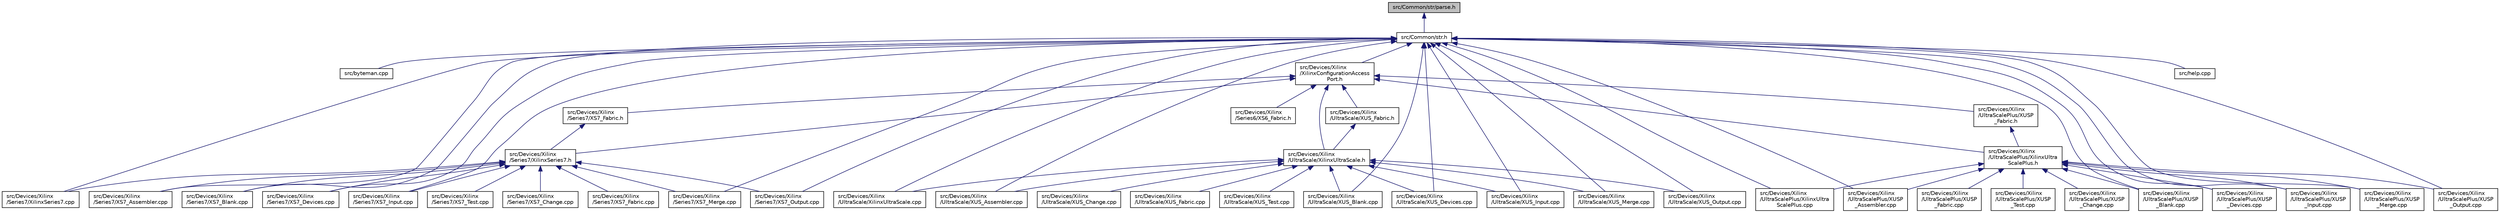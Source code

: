 digraph "src/Common/str/parse.h"
{
 // INTERACTIVE_SVG=YES
 // LATEX_PDF_SIZE
  edge [fontname="Helvetica",fontsize="10",labelfontname="Helvetica",labelfontsize="10"];
  node [fontname="Helvetica",fontsize="10",shape=record];
  Node1 [label="src/Common/str/parse.h",height=0.2,width=0.4,color="black", fillcolor="grey75", style="filled", fontcolor="black",tooltip=" "];
  Node1 -> Node2 [dir="back",color="midnightblue",fontsize="10",style="solid",fontname="Helvetica"];
  Node2 [label="src/Common/str.h",height=0.2,width=0.4,color="black", fillcolor="white", style="filled",URL="$str_8h.html",tooltip=" "];
  Node2 -> Node3 [dir="back",color="midnightblue",fontsize="10",style="solid",fontname="Helvetica"];
  Node3 [label="src/byteman.cpp",height=0.2,width=0.4,color="black", fillcolor="white", style="filled",URL="$byteman_8cpp.html",tooltip=" "];
  Node2 -> Node4 [dir="back",color="midnightblue",fontsize="10",style="solid",fontname="Helvetica"];
  Node4 [label="src/Devices/Xilinx\l/Series7/XilinxSeries7.cpp",height=0.2,width=0.4,color="black", fillcolor="white", style="filled",URL="$XilinxSeries7_8cpp.html",tooltip=" "];
  Node2 -> Node5 [dir="back",color="midnightblue",fontsize="10",style="solid",fontname="Helvetica"];
  Node5 [label="src/Devices/Xilinx\l/Series7/XS7_Assembler.cpp",height=0.2,width=0.4,color="black", fillcolor="white", style="filled",URL="$XS7__Assembler_8cpp.html",tooltip=" "];
  Node2 -> Node6 [dir="back",color="midnightblue",fontsize="10",style="solid",fontname="Helvetica"];
  Node6 [label="src/Devices/Xilinx\l/Series7/XS7_Blank.cpp",height=0.2,width=0.4,color="black", fillcolor="white", style="filled",URL="$XS7__Blank_8cpp.html",tooltip=" "];
  Node2 -> Node7 [dir="back",color="midnightblue",fontsize="10",style="solid",fontname="Helvetica"];
  Node7 [label="src/Devices/Xilinx\l/Series7/XS7_Devices.cpp",height=0.2,width=0.4,color="black", fillcolor="white", style="filled",URL="$XS7__Devices_8cpp.html",tooltip=" "];
  Node2 -> Node8 [dir="back",color="midnightblue",fontsize="10",style="solid",fontname="Helvetica"];
  Node8 [label="src/Devices/Xilinx\l/Series7/XS7_Input.cpp",height=0.2,width=0.4,color="black", fillcolor="white", style="filled",URL="$XS7__Input_8cpp.html",tooltip=" "];
  Node2 -> Node9 [dir="back",color="midnightblue",fontsize="10",style="solid",fontname="Helvetica"];
  Node9 [label="src/Devices/Xilinx\l/Series7/XS7_Merge.cpp",height=0.2,width=0.4,color="black", fillcolor="white", style="filled",URL="$XS7__Merge_8cpp.html",tooltip=" "];
  Node2 -> Node10 [dir="back",color="midnightblue",fontsize="10",style="solid",fontname="Helvetica"];
  Node10 [label="src/Devices/Xilinx\l/Series7/XS7_Output.cpp",height=0.2,width=0.4,color="black", fillcolor="white", style="filled",URL="$XS7__Output_8cpp.html",tooltip=" "];
  Node2 -> Node11 [dir="back",color="midnightblue",fontsize="10",style="solid",fontname="Helvetica"];
  Node11 [label="src/Devices/Xilinx\l/UltraScale/XilinxUltraScale.cpp",height=0.2,width=0.4,color="black", fillcolor="white", style="filled",URL="$XilinxUltraScale_8cpp.html",tooltip=" "];
  Node2 -> Node12 [dir="back",color="midnightblue",fontsize="10",style="solid",fontname="Helvetica"];
  Node12 [label="src/Devices/Xilinx\l/UltraScale/XUS_Assembler.cpp",height=0.2,width=0.4,color="black", fillcolor="white", style="filled",URL="$XUS__Assembler_8cpp.html",tooltip=" "];
  Node2 -> Node13 [dir="back",color="midnightblue",fontsize="10",style="solid",fontname="Helvetica"];
  Node13 [label="src/Devices/Xilinx\l/UltraScale/XUS_Blank.cpp",height=0.2,width=0.4,color="black", fillcolor="white", style="filled",URL="$XUS__Blank_8cpp.html",tooltip=" "];
  Node2 -> Node14 [dir="back",color="midnightblue",fontsize="10",style="solid",fontname="Helvetica"];
  Node14 [label="src/Devices/Xilinx\l/UltraScale/XUS_Devices.cpp",height=0.2,width=0.4,color="black", fillcolor="white", style="filled",URL="$XUS__Devices_8cpp.html",tooltip=" "];
  Node2 -> Node15 [dir="back",color="midnightblue",fontsize="10",style="solid",fontname="Helvetica"];
  Node15 [label="src/Devices/Xilinx\l/UltraScale/XUS_Input.cpp",height=0.2,width=0.4,color="black", fillcolor="white", style="filled",URL="$XUS__Input_8cpp.html",tooltip=" "];
  Node2 -> Node16 [dir="back",color="midnightblue",fontsize="10",style="solid",fontname="Helvetica"];
  Node16 [label="src/Devices/Xilinx\l/UltraScale/XUS_Merge.cpp",height=0.2,width=0.4,color="black", fillcolor="white", style="filled",URL="$XUS__Merge_8cpp.html",tooltip=" "];
  Node2 -> Node17 [dir="back",color="midnightblue",fontsize="10",style="solid",fontname="Helvetica"];
  Node17 [label="src/Devices/Xilinx\l/UltraScale/XUS_Output.cpp",height=0.2,width=0.4,color="black", fillcolor="white", style="filled",URL="$XUS__Output_8cpp.html",tooltip=" "];
  Node2 -> Node18 [dir="back",color="midnightblue",fontsize="10",style="solid",fontname="Helvetica"];
  Node18 [label="src/Devices/Xilinx\l/UltraScalePlus/XilinxUltra\lScalePlus.cpp",height=0.2,width=0.4,color="black", fillcolor="white", style="filled",URL="$XilinxUltraScalePlus_8cpp.html",tooltip=" "];
  Node2 -> Node19 [dir="back",color="midnightblue",fontsize="10",style="solid",fontname="Helvetica"];
  Node19 [label="src/Devices/Xilinx\l/UltraScalePlus/XUSP\l_Assembler.cpp",height=0.2,width=0.4,color="black", fillcolor="white", style="filled",URL="$XUSP__Assembler_8cpp.html",tooltip=" "];
  Node2 -> Node20 [dir="back",color="midnightblue",fontsize="10",style="solid",fontname="Helvetica"];
  Node20 [label="src/Devices/Xilinx\l/UltraScalePlus/XUSP\l_Blank.cpp",height=0.2,width=0.4,color="black", fillcolor="white", style="filled",URL="$XUSP__Blank_8cpp.html",tooltip=" "];
  Node2 -> Node21 [dir="back",color="midnightblue",fontsize="10",style="solid",fontname="Helvetica"];
  Node21 [label="src/Devices/Xilinx\l/UltraScalePlus/XUSP\l_Devices.cpp",height=0.2,width=0.4,color="black", fillcolor="white", style="filled",URL="$XUSP__Devices_8cpp.html",tooltip=" "];
  Node2 -> Node22 [dir="back",color="midnightblue",fontsize="10",style="solid",fontname="Helvetica"];
  Node22 [label="src/Devices/Xilinx\l/UltraScalePlus/XUSP\l_Input.cpp",height=0.2,width=0.4,color="black", fillcolor="white", style="filled",URL="$XUSP__Input_8cpp.html",tooltip=" "];
  Node2 -> Node23 [dir="back",color="midnightblue",fontsize="10",style="solid",fontname="Helvetica"];
  Node23 [label="src/Devices/Xilinx\l/UltraScalePlus/XUSP\l_Merge.cpp",height=0.2,width=0.4,color="black", fillcolor="white", style="filled",URL="$XUSP__Merge_8cpp.html",tooltip=" "];
  Node2 -> Node24 [dir="back",color="midnightblue",fontsize="10",style="solid",fontname="Helvetica"];
  Node24 [label="src/Devices/Xilinx\l/UltraScalePlus/XUSP\l_Output.cpp",height=0.2,width=0.4,color="black", fillcolor="white", style="filled",URL="$XUSP__Output_8cpp.html",tooltip=" "];
  Node2 -> Node25 [dir="back",color="midnightblue",fontsize="10",style="solid",fontname="Helvetica"];
  Node25 [label="src/Devices/Xilinx\l/XilinxConfigurationAccess\lPort.h",height=0.2,width=0.4,color="black", fillcolor="white", style="filled",URL="$XilinxConfigurationAccessPort_8h.html",tooltip=" "];
  Node25 -> Node26 [dir="back",color="midnightblue",fontsize="10",style="solid",fontname="Helvetica"];
  Node26 [label="src/Devices/Xilinx\l/Series6/XS6_Fabric.h",height=0.2,width=0.4,color="black", fillcolor="white", style="filled",URL="$XS6__Fabric_8h.html",tooltip=" "];
  Node25 -> Node27 [dir="back",color="midnightblue",fontsize="10",style="solid",fontname="Helvetica"];
  Node27 [label="src/Devices/Xilinx\l/Series7/XilinxSeries7.h",height=0.2,width=0.4,color="black", fillcolor="white", style="filled",URL="$XilinxSeries7_8h.html",tooltip=" "];
  Node27 -> Node4 [dir="back",color="midnightblue",fontsize="10",style="solid",fontname="Helvetica"];
  Node27 -> Node5 [dir="back",color="midnightblue",fontsize="10",style="solid",fontname="Helvetica"];
  Node27 -> Node6 [dir="back",color="midnightblue",fontsize="10",style="solid",fontname="Helvetica"];
  Node27 -> Node28 [dir="back",color="midnightblue",fontsize="10",style="solid",fontname="Helvetica"];
  Node28 [label="src/Devices/Xilinx\l/Series7/XS7_Change.cpp",height=0.2,width=0.4,color="black", fillcolor="white", style="filled",URL="$XS7__Change_8cpp.html",tooltip=" "];
  Node27 -> Node7 [dir="back",color="midnightblue",fontsize="10",style="solid",fontname="Helvetica"];
  Node27 -> Node29 [dir="back",color="midnightblue",fontsize="10",style="solid",fontname="Helvetica"];
  Node29 [label="src/Devices/Xilinx\l/Series7/XS7_Fabric.cpp",height=0.2,width=0.4,color="black", fillcolor="white", style="filled",URL="$XS7__Fabric_8cpp.html",tooltip=" "];
  Node27 -> Node8 [dir="back",color="midnightblue",fontsize="10",style="solid",fontname="Helvetica"];
  Node27 -> Node9 [dir="back",color="midnightblue",fontsize="10",style="solid",fontname="Helvetica"];
  Node27 -> Node10 [dir="back",color="midnightblue",fontsize="10",style="solid",fontname="Helvetica"];
  Node27 -> Node30 [dir="back",color="midnightblue",fontsize="10",style="solid",fontname="Helvetica"];
  Node30 [label="src/Devices/Xilinx\l/Series7/XS7_Test.cpp",height=0.2,width=0.4,color="black", fillcolor="white", style="filled",URL="$XS7__Test_8cpp.html",tooltip=" "];
  Node25 -> Node31 [dir="back",color="midnightblue",fontsize="10",style="solid",fontname="Helvetica"];
  Node31 [label="src/Devices/Xilinx\l/Series7/XS7_Fabric.h",height=0.2,width=0.4,color="black", fillcolor="white", style="filled",URL="$XS7__Fabric_8h.html",tooltip=" "];
  Node31 -> Node27 [dir="back",color="midnightblue",fontsize="10",style="solid",fontname="Helvetica"];
  Node25 -> Node32 [dir="back",color="midnightblue",fontsize="10",style="solid",fontname="Helvetica"];
  Node32 [label="src/Devices/Xilinx\l/UltraScale/XilinxUltraScale.h",height=0.2,width=0.4,color="black", fillcolor="white", style="filled",URL="$XilinxUltraScale_8h.html",tooltip=" "];
  Node32 -> Node11 [dir="back",color="midnightblue",fontsize="10",style="solid",fontname="Helvetica"];
  Node32 -> Node12 [dir="back",color="midnightblue",fontsize="10",style="solid",fontname="Helvetica"];
  Node32 -> Node13 [dir="back",color="midnightblue",fontsize="10",style="solid",fontname="Helvetica"];
  Node32 -> Node33 [dir="back",color="midnightblue",fontsize="10",style="solid",fontname="Helvetica"];
  Node33 [label="src/Devices/Xilinx\l/UltraScale/XUS_Change.cpp",height=0.2,width=0.4,color="black", fillcolor="white", style="filled",URL="$XUS__Change_8cpp.html",tooltip=" "];
  Node32 -> Node14 [dir="back",color="midnightblue",fontsize="10",style="solid",fontname="Helvetica"];
  Node32 -> Node34 [dir="back",color="midnightblue",fontsize="10",style="solid",fontname="Helvetica"];
  Node34 [label="src/Devices/Xilinx\l/UltraScale/XUS_Fabric.cpp",height=0.2,width=0.4,color="black", fillcolor="white", style="filled",URL="$XUS__Fabric_8cpp.html",tooltip=" "];
  Node32 -> Node15 [dir="back",color="midnightblue",fontsize="10",style="solid",fontname="Helvetica"];
  Node32 -> Node16 [dir="back",color="midnightblue",fontsize="10",style="solid",fontname="Helvetica"];
  Node32 -> Node17 [dir="back",color="midnightblue",fontsize="10",style="solid",fontname="Helvetica"];
  Node32 -> Node35 [dir="back",color="midnightblue",fontsize="10",style="solid",fontname="Helvetica"];
  Node35 [label="src/Devices/Xilinx\l/UltraScale/XUS_Test.cpp",height=0.2,width=0.4,color="black", fillcolor="white", style="filled",URL="$XUS__Test_8cpp.html",tooltip=" "];
  Node25 -> Node36 [dir="back",color="midnightblue",fontsize="10",style="solid",fontname="Helvetica"];
  Node36 [label="src/Devices/Xilinx\l/UltraScale/XUS_Fabric.h",height=0.2,width=0.4,color="black", fillcolor="white", style="filled",URL="$XUS__Fabric_8h.html",tooltip=" "];
  Node36 -> Node32 [dir="back",color="midnightblue",fontsize="10",style="solid",fontname="Helvetica"];
  Node25 -> Node37 [dir="back",color="midnightblue",fontsize="10",style="solid",fontname="Helvetica"];
  Node37 [label="src/Devices/Xilinx\l/UltraScalePlus/XilinxUltra\lScalePlus.h",height=0.2,width=0.4,color="black", fillcolor="white", style="filled",URL="$XilinxUltraScalePlus_8h.html",tooltip=" "];
  Node37 -> Node18 [dir="back",color="midnightblue",fontsize="10",style="solid",fontname="Helvetica"];
  Node37 -> Node19 [dir="back",color="midnightblue",fontsize="10",style="solid",fontname="Helvetica"];
  Node37 -> Node20 [dir="back",color="midnightblue",fontsize="10",style="solid",fontname="Helvetica"];
  Node37 -> Node38 [dir="back",color="midnightblue",fontsize="10",style="solid",fontname="Helvetica"];
  Node38 [label="src/Devices/Xilinx\l/UltraScalePlus/XUSP\l_Change.cpp",height=0.2,width=0.4,color="black", fillcolor="white", style="filled",URL="$XUSP__Change_8cpp.html",tooltip=" "];
  Node37 -> Node21 [dir="back",color="midnightblue",fontsize="10",style="solid",fontname="Helvetica"];
  Node37 -> Node39 [dir="back",color="midnightblue",fontsize="10",style="solid",fontname="Helvetica"];
  Node39 [label="src/Devices/Xilinx\l/UltraScalePlus/XUSP\l_Fabric.cpp",height=0.2,width=0.4,color="black", fillcolor="white", style="filled",URL="$XUSP__Fabric_8cpp.html",tooltip=" "];
  Node37 -> Node22 [dir="back",color="midnightblue",fontsize="10",style="solid",fontname="Helvetica"];
  Node37 -> Node23 [dir="back",color="midnightblue",fontsize="10",style="solid",fontname="Helvetica"];
  Node37 -> Node24 [dir="back",color="midnightblue",fontsize="10",style="solid",fontname="Helvetica"];
  Node37 -> Node40 [dir="back",color="midnightblue",fontsize="10",style="solid",fontname="Helvetica"];
  Node40 [label="src/Devices/Xilinx\l/UltraScalePlus/XUSP\l_Test.cpp",height=0.2,width=0.4,color="black", fillcolor="white", style="filled",URL="$XUSP__Test_8cpp.html",tooltip=" "];
  Node25 -> Node41 [dir="back",color="midnightblue",fontsize="10",style="solid",fontname="Helvetica"];
  Node41 [label="src/Devices/Xilinx\l/UltraScalePlus/XUSP\l_Fabric.h",height=0.2,width=0.4,color="black", fillcolor="white", style="filled",URL="$XUSP__Fabric_8h.html",tooltip=" "];
  Node41 -> Node37 [dir="back",color="midnightblue",fontsize="10",style="solid",fontname="Helvetica"];
  Node2 -> Node42 [dir="back",color="midnightblue",fontsize="10",style="solid",fontname="Helvetica"];
  Node42 [label="src/help.cpp",height=0.2,width=0.4,color="black", fillcolor="white", style="filled",URL="$help_8cpp.html",tooltip=" "];
}

